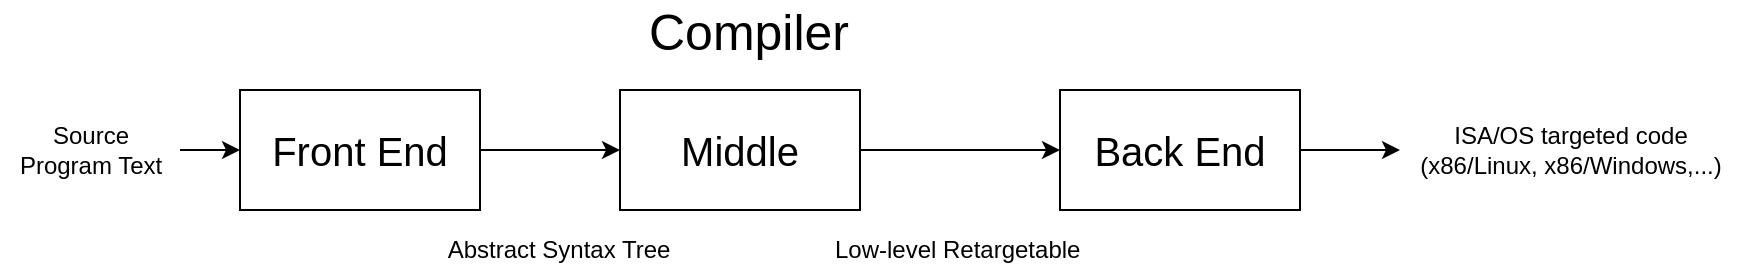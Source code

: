 <mxfile version="14.4.9" type="github"><diagram id="zz_RTup-OfDhRjD5pRMq" name="Page-1"><mxGraphModel dx="1730" dy="967" grid="1" gridSize="10" guides="1" tooltips="1" connect="1" arrows="1" fold="1" page="1" pageScale="1" pageWidth="827" pageHeight="1169" math="0" shadow="0"><root><mxCell id="0"/><mxCell id="1" parent="0"/><mxCell id="Jz9pHUPP_-H9H10ieZK--9" style="edgeStyle=orthogonalEdgeStyle;rounded=0;orthogonalLoop=1;jettySize=auto;html=1;entryX=0;entryY=0.5;entryDx=0;entryDy=0;" edge="1" parent="1" source="Jz9pHUPP_-H9H10ieZK--1" target="Jz9pHUPP_-H9H10ieZK--2"><mxGeometry relative="1" as="geometry"/></mxCell><mxCell id="Jz9pHUPP_-H9H10ieZK--1" value="&lt;font style=&quot;font-size: 20px&quot;&gt;Front End&lt;/font&gt;" style="rounded=0;whiteSpace=wrap;html=1;" vertex="1" parent="1"><mxGeometry x="190" y="120" width="120" height="60" as="geometry"/></mxCell><mxCell id="Jz9pHUPP_-H9H10ieZK--11" style="edgeStyle=orthogonalEdgeStyle;rounded=0;orthogonalLoop=1;jettySize=auto;html=1;entryX=0;entryY=0.5;entryDx=0;entryDy=0;" edge="1" parent="1" source="Jz9pHUPP_-H9H10ieZK--2" target="Jz9pHUPP_-H9H10ieZK--3"><mxGeometry relative="1" as="geometry"/></mxCell><mxCell id="Jz9pHUPP_-H9H10ieZK--2" value="&lt;span style=&quot;font-size: 20px&quot;&gt;Middle&lt;/span&gt;" style="rounded=0;whiteSpace=wrap;html=1;" vertex="1" parent="1"><mxGeometry x="380" y="120" width="120" height="60" as="geometry"/></mxCell><mxCell id="Jz9pHUPP_-H9H10ieZK--8" style="edgeStyle=orthogonalEdgeStyle;rounded=0;orthogonalLoop=1;jettySize=auto;html=1;" edge="1" parent="1" source="Jz9pHUPP_-H9H10ieZK--3" target="Jz9pHUPP_-H9H10ieZK--5"><mxGeometry relative="1" as="geometry"/></mxCell><mxCell id="Jz9pHUPP_-H9H10ieZK--3" value="&lt;font style=&quot;font-size: 20px&quot;&gt;Back End&lt;/font&gt;" style="rounded=0;whiteSpace=wrap;html=1;" vertex="1" parent="1"><mxGeometry x="600" y="120" width="120" height="60" as="geometry"/></mxCell><mxCell id="Jz9pHUPP_-H9H10ieZK--7" style="edgeStyle=orthogonalEdgeStyle;rounded=0;orthogonalLoop=1;jettySize=auto;html=1;entryX=0;entryY=0.5;entryDx=0;entryDy=0;" edge="1" parent="1" source="Jz9pHUPP_-H9H10ieZK--4" target="Jz9pHUPP_-H9H10ieZK--1"><mxGeometry relative="1" as="geometry"/></mxCell><mxCell id="Jz9pHUPP_-H9H10ieZK--4" value="Source&lt;br&gt;Program Text" style="text;html=1;align=center;verticalAlign=middle;resizable=0;points=[];autosize=1;" vertex="1" parent="1"><mxGeometry x="70" y="135" width="90" height="30" as="geometry"/></mxCell><mxCell id="Jz9pHUPP_-H9H10ieZK--5" value="ISA/OS targeted code&lt;br&gt;(x86/Linux, x86/Windows,...)" style="text;html=1;align=center;verticalAlign=middle;resizable=0;points=[];autosize=1;" vertex="1" parent="1"><mxGeometry x="770" y="135" width="170" height="30" as="geometry"/></mxCell><mxCell id="Jz9pHUPP_-H9H10ieZK--6" value="&lt;font style=&quot;font-size: 25px&quot;&gt;&lt;span&gt;Compiler&lt;/span&gt;&lt;/font&gt;" style="text;html=1;align=center;verticalAlign=middle;resizable=0;points=[];autosize=1;fontStyle=0" vertex="1" parent="1"><mxGeometry x="384" y="80" width="120" height="20" as="geometry"/></mxCell><mxCell id="Jz9pHUPP_-H9H10ieZK--10" value="Abstract Syntax Tree" style="text;html=1;align=center;verticalAlign=middle;resizable=0;points=[];autosize=1;" vertex="1" parent="1"><mxGeometry x="284" y="190" width="130" height="20" as="geometry"/></mxCell><mxCell id="Jz9pHUPP_-H9H10ieZK--12" value="Low-level Retargetable&amp;nbsp;" style="text;html=1;align=center;verticalAlign=middle;resizable=0;points=[];autosize=1;" vertex="1" parent="1"><mxGeometry x="480" y="190" width="140" height="20" as="geometry"/></mxCell></root></mxGraphModel></diagram></mxfile>